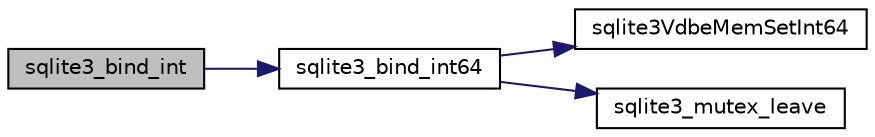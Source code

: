digraph "sqlite3_bind_int"
{
  edge [fontname="Helvetica",fontsize="10",labelfontname="Helvetica",labelfontsize="10"];
  node [fontname="Helvetica",fontsize="10",shape=record];
  rankdir="LR";
  Node1 [label="sqlite3_bind_int",height=0.2,width=0.4,color="black", fillcolor="grey75", style="filled", fontcolor="black"];
  Node1 -> Node2 [color="midnightblue",fontsize="10",style="solid",fontname="Helvetica"];
  Node2 [label="sqlite3_bind_int64",height=0.2,width=0.4,color="black", fillcolor="white", style="filled",URL="$sqlite3_8c.html#a6c2f553c7b816c8a27552e636c5903dd"];
  Node2 -> Node3 [color="midnightblue",fontsize="10",style="solid",fontname="Helvetica"];
  Node3 [label="sqlite3VdbeMemSetInt64",height=0.2,width=0.4,color="black", fillcolor="white", style="filled",URL="$sqlite3_8c.html#a57c5843cac8f6180ee994267a23f86a3"];
  Node2 -> Node4 [color="midnightblue",fontsize="10",style="solid",fontname="Helvetica"];
  Node4 [label="sqlite3_mutex_leave",height=0.2,width=0.4,color="black", fillcolor="white", style="filled",URL="$sqlite3_8c.html#a7ebfb82d85f10ee7a80ea8d7ff155c65"];
}
